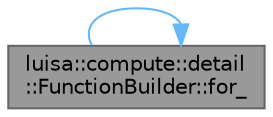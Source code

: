 digraph "luisa::compute::detail::FunctionBuilder::for_"
{
 // LATEX_PDF_SIZE
  bgcolor="transparent";
  edge [fontname=Helvetica,fontsize=10,labelfontname=Helvetica,labelfontsize=10];
  node [fontname=Helvetica,fontsize=10,shape=box,height=0.2,width=0.4];
  rankdir="LR";
  Node1 [id="Node000001",label="luisa::compute::detail\l::FunctionBuilder::for_",height=0.2,width=0.4,color="gray40", fillcolor="grey60", style="filled", fontcolor="black",tooltip="Add for statement"];
  Node1 -> Node1 [id="edge1_Node000001_Node000001",color="steelblue1",style="solid",tooltip=" "];
}

